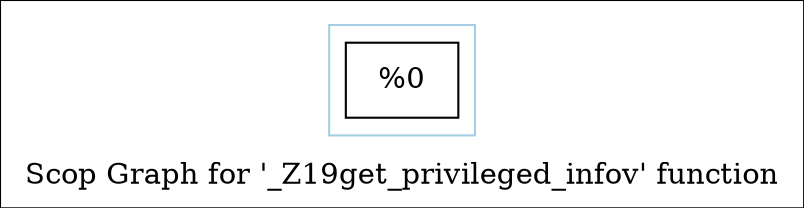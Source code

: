 digraph "Scop Graph for '_Z19get_privileged_infov' function" {
	label="Scop Graph for '_Z19get_privileged_infov' function";

	Node0x1ab9dd0 [shape=record,label="{%0}"];
	colorscheme = "paired12"
        subgraph cluster_0x1ab74b0 {
          label = "";
          style = solid;
          color = 1
          Node0x1ab9dd0;
        }
}
